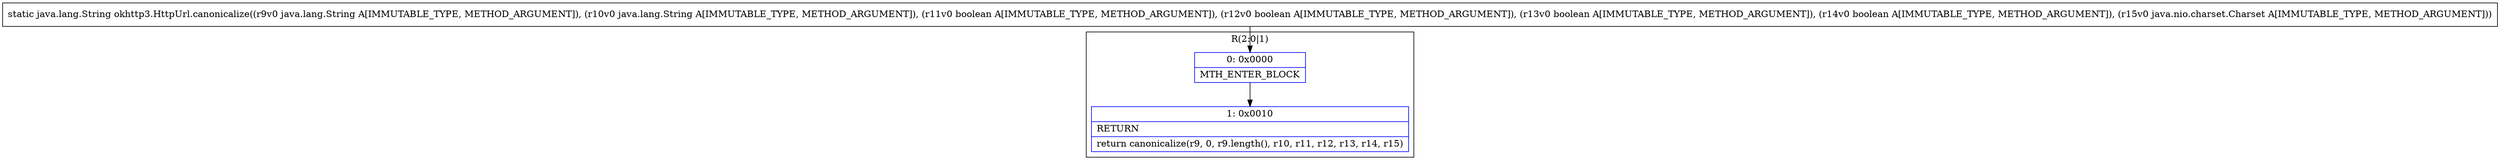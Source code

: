 digraph "CFG forokhttp3.HttpUrl.canonicalize(Ljava\/lang\/String;Ljava\/lang\/String;ZZZZLjava\/nio\/charset\/Charset;)Ljava\/lang\/String;" {
subgraph cluster_Region_1070673849 {
label = "R(2:0|1)";
node [shape=record,color=blue];
Node_0 [shape=record,label="{0\:\ 0x0000|MTH_ENTER_BLOCK\l}"];
Node_1 [shape=record,label="{1\:\ 0x0010|RETURN\l|return canonicalize(r9, 0, r9.length(), r10, r11, r12, r13, r14, r15)\l}"];
}
MethodNode[shape=record,label="{static java.lang.String okhttp3.HttpUrl.canonicalize((r9v0 java.lang.String A[IMMUTABLE_TYPE, METHOD_ARGUMENT]), (r10v0 java.lang.String A[IMMUTABLE_TYPE, METHOD_ARGUMENT]), (r11v0 boolean A[IMMUTABLE_TYPE, METHOD_ARGUMENT]), (r12v0 boolean A[IMMUTABLE_TYPE, METHOD_ARGUMENT]), (r13v0 boolean A[IMMUTABLE_TYPE, METHOD_ARGUMENT]), (r14v0 boolean A[IMMUTABLE_TYPE, METHOD_ARGUMENT]), (r15v0 java.nio.charset.Charset A[IMMUTABLE_TYPE, METHOD_ARGUMENT])) }"];
MethodNode -> Node_0;
Node_0 -> Node_1;
}

